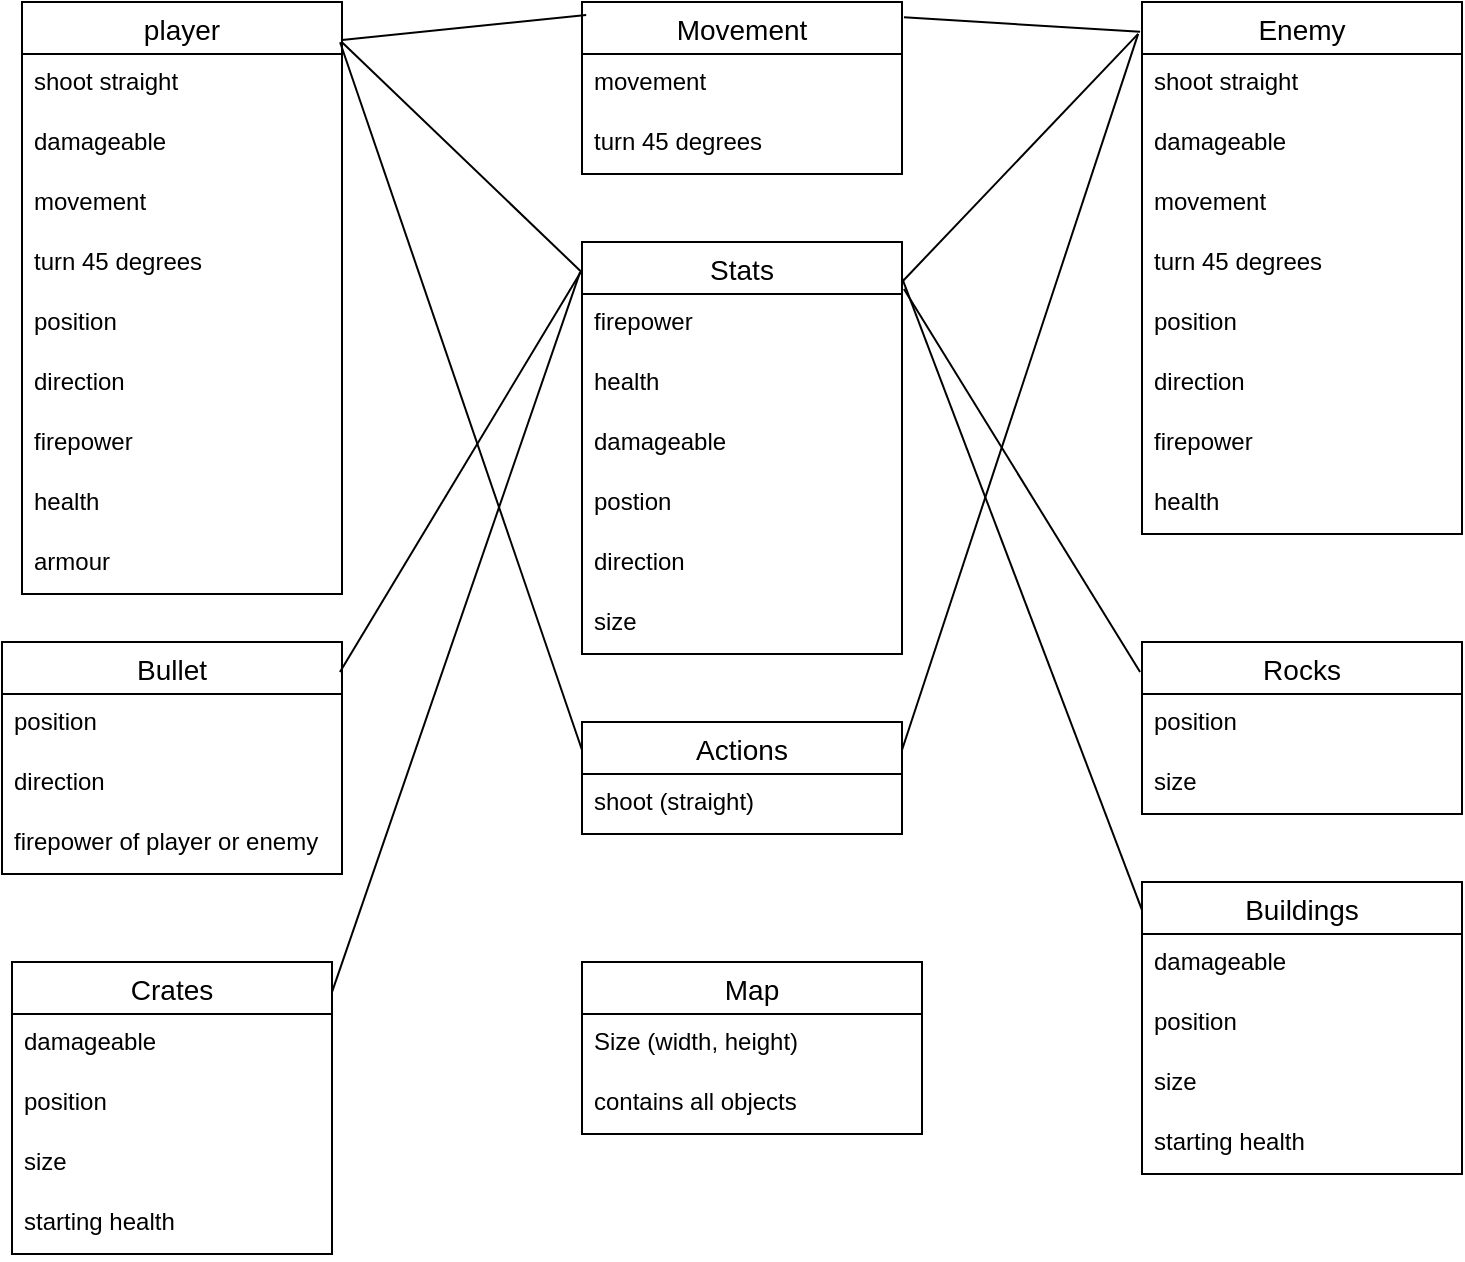 <mxfile version="16.6.1" type="device"><diagram id="hDjbYFd-A42VZt4xNcgr" name="Page-1"><mxGraphModel dx="1781" dy="764" grid="1" gridSize="10" guides="1" tooltips="1" connect="1" arrows="1" fold="1" page="0" pageScale="1" pageWidth="827" pageHeight="1169" math="0" shadow="0"><root><mxCell id="0"/><mxCell id="1" parent="0"/><mxCell id="7H8iXrDLmQpspiwA8b0E-1" value="player" style="swimlane;fontStyle=0;childLayout=stackLayout;horizontal=1;startSize=26;horizontalStack=0;resizeParent=1;resizeParentMax=0;resizeLast=0;collapsible=1;marginBottom=0;align=center;fontSize=14;" vertex="1" parent="1"><mxGeometry x="-160" y="40" width="160" height="296" as="geometry"/></mxCell><mxCell id="7H8iXrDLmQpspiwA8b0E-4" value="shoot straight" style="text;strokeColor=none;fillColor=none;spacingLeft=4;spacingRight=4;overflow=hidden;rotatable=0;points=[[0,0.5],[1,0.5]];portConstraint=eastwest;fontSize=12;" vertex="1" parent="7H8iXrDLmQpspiwA8b0E-1"><mxGeometry y="26" width="160" height="30" as="geometry"/></mxCell><mxCell id="7H8iXrDLmQpspiwA8b0E-5" value="damageable" style="text;strokeColor=none;fillColor=none;spacingLeft=4;spacingRight=4;overflow=hidden;rotatable=0;points=[[0,0.5],[1,0.5]];portConstraint=eastwest;fontSize=12;" vertex="1" parent="7H8iXrDLmQpspiwA8b0E-1"><mxGeometry y="56" width="160" height="30" as="geometry"/></mxCell><mxCell id="7H8iXrDLmQpspiwA8b0E-94" value="movement" style="text;strokeColor=none;fillColor=none;spacingLeft=4;spacingRight=4;overflow=hidden;rotatable=0;points=[[0,0.5],[1,0.5]];portConstraint=eastwest;fontSize=12;" vertex="1" parent="7H8iXrDLmQpspiwA8b0E-1"><mxGeometry y="86" width="160" height="30" as="geometry"/></mxCell><mxCell id="7H8iXrDLmQpspiwA8b0E-96" value="turn 45 degrees" style="text;strokeColor=none;fillColor=none;spacingLeft=4;spacingRight=4;overflow=hidden;rotatable=0;points=[[0,0.5],[1,0.5]];portConstraint=eastwest;fontSize=12;" vertex="1" parent="7H8iXrDLmQpspiwA8b0E-1"><mxGeometry y="116" width="160" height="30" as="geometry"/></mxCell><mxCell id="7H8iXrDLmQpspiwA8b0E-98" value="position" style="text;strokeColor=none;fillColor=none;spacingLeft=4;spacingRight=4;overflow=hidden;rotatable=0;points=[[0,0.5],[1,0.5]];portConstraint=eastwest;fontSize=12;" vertex="1" parent="7H8iXrDLmQpspiwA8b0E-1"><mxGeometry y="146" width="160" height="30" as="geometry"/></mxCell><mxCell id="7H8iXrDLmQpspiwA8b0E-100" value="direction" style="text;strokeColor=none;fillColor=none;spacingLeft=4;spacingRight=4;overflow=hidden;rotatable=0;points=[[0,0.5],[1,0.5]];portConstraint=eastwest;fontSize=12;" vertex="1" parent="7H8iXrDLmQpspiwA8b0E-1"><mxGeometry y="176" width="160" height="30" as="geometry"/></mxCell><mxCell id="7H8iXrDLmQpspiwA8b0E-102" value="firepower" style="text;strokeColor=none;fillColor=none;spacingLeft=4;spacingRight=4;overflow=hidden;rotatable=0;points=[[0,0.5],[1,0.5]];portConstraint=eastwest;fontSize=12;" vertex="1" parent="7H8iXrDLmQpspiwA8b0E-1"><mxGeometry y="206" width="160" height="30" as="geometry"/></mxCell><mxCell id="7H8iXrDLmQpspiwA8b0E-104" value="health" style="text;strokeColor=none;fillColor=none;spacingLeft=4;spacingRight=4;overflow=hidden;rotatable=0;points=[[0,0.5],[1,0.5]];portConstraint=eastwest;fontSize=12;" vertex="1" parent="7H8iXrDLmQpspiwA8b0E-1"><mxGeometry y="236" width="160" height="30" as="geometry"/></mxCell><mxCell id="7H8iXrDLmQpspiwA8b0E-9" value="armour" style="text;strokeColor=none;fillColor=none;spacingLeft=4;spacingRight=4;overflow=hidden;rotatable=0;points=[[0,0.5],[1,0.5]];portConstraint=eastwest;fontSize=12;" vertex="1" parent="7H8iXrDLmQpspiwA8b0E-1"><mxGeometry y="266" width="160" height="30" as="geometry"/></mxCell><mxCell id="7H8iXrDLmQpspiwA8b0E-11" value="Enemy" style="swimlane;fontStyle=0;childLayout=stackLayout;horizontal=1;startSize=26;horizontalStack=0;resizeParent=1;resizeParentMax=0;resizeLast=0;collapsible=1;marginBottom=0;align=center;fontSize=14;" vertex="1" parent="1"><mxGeometry x="400" y="40" width="160" height="266" as="geometry"/></mxCell><mxCell id="7H8iXrDLmQpspiwA8b0E-14" value="shoot straight" style="text;strokeColor=none;fillColor=none;spacingLeft=4;spacingRight=4;overflow=hidden;rotatable=0;points=[[0,0.5],[1,0.5]];portConstraint=eastwest;fontSize=12;" vertex="1" parent="7H8iXrDLmQpspiwA8b0E-11"><mxGeometry y="26" width="160" height="30" as="geometry"/></mxCell><mxCell id="7H8iXrDLmQpspiwA8b0E-15" value="damageable" style="text;strokeColor=none;fillColor=none;spacingLeft=4;spacingRight=4;overflow=hidden;rotatable=0;points=[[0,0.5],[1,0.5]];portConstraint=eastwest;fontSize=12;" vertex="1" parent="7H8iXrDLmQpspiwA8b0E-11"><mxGeometry y="56" width="160" height="30" as="geometry"/></mxCell><mxCell id="7H8iXrDLmQpspiwA8b0E-95" value="movement" style="text;strokeColor=none;fillColor=none;spacingLeft=4;spacingRight=4;overflow=hidden;rotatable=0;points=[[0,0.5],[1,0.5]];portConstraint=eastwest;fontSize=12;" vertex="1" parent="7H8iXrDLmQpspiwA8b0E-11"><mxGeometry y="86" width="160" height="30" as="geometry"/></mxCell><mxCell id="7H8iXrDLmQpspiwA8b0E-97" value="turn 45 degrees" style="text;strokeColor=none;fillColor=none;spacingLeft=4;spacingRight=4;overflow=hidden;rotatable=0;points=[[0,0.5],[1,0.5]];portConstraint=eastwest;fontSize=12;" vertex="1" parent="7H8iXrDLmQpspiwA8b0E-11"><mxGeometry y="116" width="160" height="30" as="geometry"/></mxCell><mxCell id="7H8iXrDLmQpspiwA8b0E-99" value="position" style="text;strokeColor=none;fillColor=none;spacingLeft=4;spacingRight=4;overflow=hidden;rotatable=0;points=[[0,0.5],[1,0.5]];portConstraint=eastwest;fontSize=12;" vertex="1" parent="7H8iXrDLmQpspiwA8b0E-11"><mxGeometry y="146" width="160" height="30" as="geometry"/></mxCell><mxCell id="7H8iXrDLmQpspiwA8b0E-101" value="direction" style="text;strokeColor=none;fillColor=none;spacingLeft=4;spacingRight=4;overflow=hidden;rotatable=0;points=[[0,0.5],[1,0.5]];portConstraint=eastwest;fontSize=12;" vertex="1" parent="7H8iXrDLmQpspiwA8b0E-11"><mxGeometry y="176" width="160" height="30" as="geometry"/></mxCell><mxCell id="7H8iXrDLmQpspiwA8b0E-103" value="firepower" style="text;strokeColor=none;fillColor=none;spacingLeft=4;spacingRight=4;overflow=hidden;rotatable=0;points=[[0,0.5],[1,0.5]];portConstraint=eastwest;fontSize=12;" vertex="1" parent="7H8iXrDLmQpspiwA8b0E-11"><mxGeometry y="206" width="160" height="30" as="geometry"/></mxCell><mxCell id="7H8iXrDLmQpspiwA8b0E-105" value="health" style="text;strokeColor=none;fillColor=none;spacingLeft=4;spacingRight=4;overflow=hidden;rotatable=0;points=[[0,0.5],[1,0.5]];portConstraint=eastwest;fontSize=12;" vertex="1" parent="7H8iXrDLmQpspiwA8b0E-11"><mxGeometry y="236" width="160" height="30" as="geometry"/></mxCell><mxCell id="7H8iXrDLmQpspiwA8b0E-20" value="Crates" style="swimlane;fontStyle=0;childLayout=stackLayout;horizontal=1;startSize=26;horizontalStack=0;resizeParent=1;resizeParentMax=0;resizeLast=0;collapsible=1;marginBottom=0;align=center;fontSize=14;" vertex="1" parent="1"><mxGeometry x="-165" y="520" width="160" height="146" as="geometry"/></mxCell><mxCell id="7H8iXrDLmQpspiwA8b0E-24" value="damageable" style="text;strokeColor=none;fillColor=none;spacingLeft=4;spacingRight=4;overflow=hidden;rotatable=0;points=[[0,0.5],[1,0.5]];portConstraint=eastwest;fontSize=12;" vertex="1" parent="7H8iXrDLmQpspiwA8b0E-20"><mxGeometry y="26" width="160" height="30" as="geometry"/></mxCell><mxCell id="7H8iXrDLmQpspiwA8b0E-25" value="position" style="text;strokeColor=none;fillColor=none;spacingLeft=4;spacingRight=4;overflow=hidden;rotatable=0;points=[[0,0.5],[1,0.5]];portConstraint=eastwest;fontSize=12;" vertex="1" parent="7H8iXrDLmQpspiwA8b0E-20"><mxGeometry y="56" width="160" height="30" as="geometry"/></mxCell><mxCell id="7H8iXrDLmQpspiwA8b0E-26" value="size" style="text;strokeColor=none;fillColor=none;spacingLeft=4;spacingRight=4;overflow=hidden;rotatable=0;points=[[0,0.5],[1,0.5]];portConstraint=eastwest;fontSize=12;" vertex="1" parent="7H8iXrDLmQpspiwA8b0E-20"><mxGeometry y="86" width="160" height="30" as="geometry"/></mxCell><mxCell id="7H8iXrDLmQpspiwA8b0E-27" value="starting health" style="text;strokeColor=none;fillColor=none;spacingLeft=4;spacingRight=4;overflow=hidden;rotatable=0;points=[[0,0.5],[1,0.5]];portConstraint=eastwest;fontSize=12;" vertex="1" parent="7H8iXrDLmQpspiwA8b0E-20"><mxGeometry y="116" width="160" height="30" as="geometry"/></mxCell><mxCell id="7H8iXrDLmQpspiwA8b0E-28" value="Buildings" style="swimlane;fontStyle=0;childLayout=stackLayout;horizontal=1;startSize=26;horizontalStack=0;resizeParent=1;resizeParentMax=0;resizeLast=0;collapsible=1;marginBottom=0;align=center;fontSize=14;" vertex="1" parent="1"><mxGeometry x="400" y="480" width="160" height="146" as="geometry"/></mxCell><mxCell id="7H8iXrDLmQpspiwA8b0E-29" value="damageable" style="text;strokeColor=none;fillColor=none;spacingLeft=4;spacingRight=4;overflow=hidden;rotatable=0;points=[[0,0.5],[1,0.5]];portConstraint=eastwest;fontSize=12;" vertex="1" parent="7H8iXrDLmQpspiwA8b0E-28"><mxGeometry y="26" width="160" height="30" as="geometry"/></mxCell><mxCell id="7H8iXrDLmQpspiwA8b0E-30" value="position" style="text;strokeColor=none;fillColor=none;spacingLeft=4;spacingRight=4;overflow=hidden;rotatable=0;points=[[0,0.5],[1,0.5]];portConstraint=eastwest;fontSize=12;" vertex="1" parent="7H8iXrDLmQpspiwA8b0E-28"><mxGeometry y="56" width="160" height="30" as="geometry"/></mxCell><mxCell id="7H8iXrDLmQpspiwA8b0E-31" value="size" style="text;strokeColor=none;fillColor=none;spacingLeft=4;spacingRight=4;overflow=hidden;rotatable=0;points=[[0,0.5],[1,0.5]];portConstraint=eastwest;fontSize=12;" vertex="1" parent="7H8iXrDLmQpspiwA8b0E-28"><mxGeometry y="86" width="160" height="30" as="geometry"/></mxCell><mxCell id="7H8iXrDLmQpspiwA8b0E-32" value="starting health" style="text;strokeColor=none;fillColor=none;spacingLeft=4;spacingRight=4;overflow=hidden;rotatable=0;points=[[0,0.5],[1,0.5]];portConstraint=eastwest;fontSize=12;" vertex="1" parent="7H8iXrDLmQpspiwA8b0E-28"><mxGeometry y="116" width="160" height="30" as="geometry"/></mxCell><mxCell id="7H8iXrDLmQpspiwA8b0E-33" value="Rocks" style="swimlane;fontStyle=0;childLayout=stackLayout;horizontal=1;startSize=26;horizontalStack=0;resizeParent=1;resizeParentMax=0;resizeLast=0;collapsible=1;marginBottom=0;align=center;fontSize=14;" vertex="1" parent="1"><mxGeometry x="400" y="360" width="160" height="86" as="geometry"/></mxCell><mxCell id="7H8iXrDLmQpspiwA8b0E-35" value="position" style="text;strokeColor=none;fillColor=none;spacingLeft=4;spacingRight=4;overflow=hidden;rotatable=0;points=[[0,0.5],[1,0.5]];portConstraint=eastwest;fontSize=12;" vertex="1" parent="7H8iXrDLmQpspiwA8b0E-33"><mxGeometry y="26" width="160" height="30" as="geometry"/></mxCell><mxCell id="7H8iXrDLmQpspiwA8b0E-36" value="size" style="text;strokeColor=none;fillColor=none;spacingLeft=4;spacingRight=4;overflow=hidden;rotatable=0;points=[[0,0.5],[1,0.5]];portConstraint=eastwest;fontSize=12;" vertex="1" parent="7H8iXrDLmQpspiwA8b0E-33"><mxGeometry y="56" width="160" height="30" as="geometry"/></mxCell><mxCell id="7H8iXrDLmQpspiwA8b0E-38" value="Bullet" style="swimlane;fontStyle=0;childLayout=stackLayout;horizontal=1;startSize=26;horizontalStack=0;resizeParent=1;resizeParentMax=0;resizeLast=0;collapsible=1;marginBottom=0;align=center;fontSize=14;" vertex="1" parent="1"><mxGeometry x="-170" y="360" width="170" height="116" as="geometry"/></mxCell><mxCell id="7H8iXrDLmQpspiwA8b0E-39" value="position" style="text;strokeColor=none;fillColor=none;spacingLeft=4;spacingRight=4;overflow=hidden;rotatable=0;points=[[0,0.5],[1,0.5]];portConstraint=eastwest;fontSize=12;" vertex="1" parent="7H8iXrDLmQpspiwA8b0E-38"><mxGeometry y="26" width="170" height="30" as="geometry"/></mxCell><mxCell id="7H8iXrDLmQpspiwA8b0E-41" value="direction" style="text;strokeColor=none;fillColor=none;spacingLeft=4;spacingRight=4;overflow=hidden;rotatable=0;points=[[0,0.5],[1,0.5]];portConstraint=eastwest;fontSize=12;" vertex="1" parent="7H8iXrDLmQpspiwA8b0E-38"><mxGeometry y="56" width="170" height="30" as="geometry"/></mxCell><mxCell id="7H8iXrDLmQpspiwA8b0E-42" value="firepower of player or enemy" style="text;strokeColor=none;fillColor=none;spacingLeft=4;spacingRight=4;overflow=hidden;rotatable=0;points=[[0,0.5],[1,0.5]];portConstraint=eastwest;fontSize=12;" vertex="1" parent="7H8iXrDLmQpspiwA8b0E-38"><mxGeometry y="86" width="170" height="30" as="geometry"/></mxCell><mxCell id="7H8iXrDLmQpspiwA8b0E-43" value="Map" style="swimlane;fontStyle=0;childLayout=stackLayout;horizontal=1;startSize=26;horizontalStack=0;resizeParent=1;resizeParentMax=0;resizeLast=0;collapsible=1;marginBottom=0;align=center;fontSize=14;" vertex="1" parent="1"><mxGeometry x="120" y="520" width="170" height="86" as="geometry"/></mxCell><mxCell id="7H8iXrDLmQpspiwA8b0E-44" value="Size (width, height)" style="text;strokeColor=none;fillColor=none;spacingLeft=4;spacingRight=4;overflow=hidden;rotatable=0;points=[[0,0.5],[1,0.5]];portConstraint=eastwest;fontSize=12;" vertex="1" parent="7H8iXrDLmQpspiwA8b0E-43"><mxGeometry y="26" width="170" height="30" as="geometry"/></mxCell><mxCell id="7H8iXrDLmQpspiwA8b0E-45" value="contains all objects" style="text;strokeColor=none;fillColor=none;spacingLeft=4;spacingRight=4;overflow=hidden;rotatable=0;points=[[0,0.5],[1,0.5]];portConstraint=eastwest;fontSize=12;" vertex="1" parent="7H8iXrDLmQpspiwA8b0E-43"><mxGeometry y="56" width="170" height="30" as="geometry"/></mxCell><mxCell id="7H8iXrDLmQpspiwA8b0E-47" value="Movement" style="swimlane;fontStyle=0;childLayout=stackLayout;horizontal=1;startSize=26;horizontalStack=0;resizeParent=1;resizeParentMax=0;resizeLast=0;collapsible=1;marginBottom=0;align=center;fontSize=14;" vertex="1" parent="1"><mxGeometry x="120" y="40" width="160" height="86" as="geometry"/></mxCell><mxCell id="7H8iXrDLmQpspiwA8b0E-48" value="movement" style="text;strokeColor=none;fillColor=none;spacingLeft=4;spacingRight=4;overflow=hidden;rotatable=0;points=[[0,0.5],[1,0.5]];portConstraint=eastwest;fontSize=12;" vertex="1" parent="7H8iXrDLmQpspiwA8b0E-47"><mxGeometry y="26" width="160" height="30" as="geometry"/></mxCell><mxCell id="7H8iXrDLmQpspiwA8b0E-49" value="turn 45 degrees" style="text;strokeColor=none;fillColor=none;spacingLeft=4;spacingRight=4;overflow=hidden;rotatable=0;points=[[0,0.5],[1,0.5]];portConstraint=eastwest;fontSize=12;" vertex="1" parent="7H8iXrDLmQpspiwA8b0E-47"><mxGeometry y="56" width="160" height="30" as="geometry"/></mxCell><mxCell id="7H8iXrDLmQpspiwA8b0E-56" value="" style="endArrow=none;html=1;rounded=0;exitX=1;exitY=0.064;exitDx=0;exitDy=0;exitPerimeter=0;entryX=0.013;entryY=0.075;entryDx=0;entryDy=0;entryPerimeter=0;" edge="1" parent="1" source="7H8iXrDLmQpspiwA8b0E-1" target="7H8iXrDLmQpspiwA8b0E-47"><mxGeometry relative="1" as="geometry"><mxPoint x="40" y="340" as="sourcePoint"/><mxPoint x="200" y="340" as="targetPoint"/></mxGeometry></mxCell><mxCell id="7H8iXrDLmQpspiwA8b0E-57" value="" style="endArrow=none;html=1;rounded=0;entryX=-0.006;entryY=0.056;entryDx=0;entryDy=0;entryPerimeter=0;exitX=1.006;exitY=0.089;exitDx=0;exitDy=0;exitPerimeter=0;" edge="1" parent="1" source="7H8iXrDLmQpspiwA8b0E-47" target="7H8iXrDLmQpspiwA8b0E-11"><mxGeometry relative="1" as="geometry"><mxPoint x="290" y="280" as="sourcePoint"/><mxPoint x="440" y="50" as="targetPoint"/></mxGeometry></mxCell><mxCell id="7H8iXrDLmQpspiwA8b0E-58" value="Stats" style="swimlane;fontStyle=0;childLayout=stackLayout;horizontal=1;startSize=26;horizontalStack=0;resizeParent=1;resizeParentMax=0;resizeLast=0;collapsible=1;marginBottom=0;align=center;fontSize=14;" vertex="1" parent="1"><mxGeometry x="120" y="160" width="160" height="206" as="geometry"/></mxCell><mxCell id="7H8iXrDLmQpspiwA8b0E-62" value="firepower" style="text;strokeColor=none;fillColor=none;spacingLeft=4;spacingRight=4;overflow=hidden;rotatable=0;points=[[0,0.5],[1,0.5]];portConstraint=eastwest;fontSize=12;" vertex="1" parent="7H8iXrDLmQpspiwA8b0E-58"><mxGeometry y="26" width="160" height="30" as="geometry"/></mxCell><mxCell id="7H8iXrDLmQpspiwA8b0E-65" value="health" style="text;strokeColor=none;fillColor=none;spacingLeft=4;spacingRight=4;overflow=hidden;rotatable=0;points=[[0,0.5],[1,0.5]];portConstraint=eastwest;fontSize=12;" vertex="1" parent="7H8iXrDLmQpspiwA8b0E-58"><mxGeometry y="56" width="160" height="30" as="geometry"/></mxCell><mxCell id="7H8iXrDLmQpspiwA8b0E-68" value="damageable" style="text;strokeColor=none;fillColor=none;spacingLeft=4;spacingRight=4;overflow=hidden;rotatable=0;points=[[0,0.5],[1,0.5]];portConstraint=eastwest;fontSize=12;" vertex="1" parent="7H8iXrDLmQpspiwA8b0E-58"><mxGeometry y="86" width="160" height="30" as="geometry"/></mxCell><mxCell id="7H8iXrDLmQpspiwA8b0E-131" value="postion" style="text;strokeColor=none;fillColor=none;spacingLeft=4;spacingRight=4;overflow=hidden;rotatable=0;points=[[0,0.5],[1,0.5]];portConstraint=eastwest;fontSize=12;" vertex="1" parent="7H8iXrDLmQpspiwA8b0E-58"><mxGeometry y="116" width="160" height="30" as="geometry"/></mxCell><mxCell id="7H8iXrDLmQpspiwA8b0E-53" value="direction" style="text;strokeColor=none;fillColor=none;spacingLeft=4;spacingRight=4;overflow=hidden;rotatable=0;points=[[0,0.5],[1,0.5]];portConstraint=eastwest;fontSize=12;" vertex="1" parent="7H8iXrDLmQpspiwA8b0E-58"><mxGeometry y="146" width="160" height="30" as="geometry"/></mxCell><mxCell id="7H8iXrDLmQpspiwA8b0E-133" value="size" style="text;strokeColor=none;fillColor=none;spacingLeft=4;spacingRight=4;overflow=hidden;rotatable=0;points=[[0,0.5],[1,0.5]];portConstraint=eastwest;fontSize=12;" vertex="1" parent="7H8iXrDLmQpspiwA8b0E-58"><mxGeometry y="176" width="160" height="30" as="geometry"/></mxCell><mxCell id="7H8iXrDLmQpspiwA8b0E-63" value="" style="endArrow=none;html=1;rounded=0;exitX=1;exitY=0.068;exitDx=0;exitDy=0;exitPerimeter=0;entryX=0;entryY=0.074;entryDx=0;entryDy=0;entryPerimeter=0;" edge="1" parent="1" source="7H8iXrDLmQpspiwA8b0E-1" target="7H8iXrDLmQpspiwA8b0E-58"><mxGeometry relative="1" as="geometry"><mxPoint x="-100" y="260" as="sourcePoint"/><mxPoint x="60" y="260" as="targetPoint"/></mxGeometry></mxCell><mxCell id="7H8iXrDLmQpspiwA8b0E-64" value="" style="endArrow=none;html=1;rounded=0;exitX=-0.012;exitY=0.06;exitDx=0;exitDy=0;exitPerimeter=0;entryX=1;entryY=0.097;entryDx=0;entryDy=0;entryPerimeter=0;" edge="1" parent="1" source="7H8iXrDLmQpspiwA8b0E-11" target="7H8iXrDLmQpspiwA8b0E-58"><mxGeometry relative="1" as="geometry"><mxPoint x="320" y="79.998" as="sourcePoint"/><mxPoint x="440" y="284.07" as="targetPoint"/></mxGeometry></mxCell><mxCell id="7H8iXrDLmQpspiwA8b0E-66" value="Actions" style="swimlane;fontStyle=0;childLayout=stackLayout;horizontal=1;startSize=26;horizontalStack=0;resizeParent=1;resizeParentMax=0;resizeLast=0;collapsible=1;marginBottom=0;align=center;fontSize=14;" vertex="1" parent="1"><mxGeometry x="120" y="400" width="160" height="56" as="geometry"/></mxCell><mxCell id="7H8iXrDLmQpspiwA8b0E-67" value="shoot (straight)" style="text;strokeColor=none;fillColor=none;spacingLeft=4;spacingRight=4;overflow=hidden;rotatable=0;points=[[0,0.5],[1,0.5]];portConstraint=eastwest;fontSize=12;" vertex="1" parent="7H8iXrDLmQpspiwA8b0E-66"><mxGeometry y="26" width="160" height="30" as="geometry"/></mxCell><mxCell id="7H8iXrDLmQpspiwA8b0E-121" value="" style="endArrow=none;html=1;rounded=0;exitX=0.994;exitY=0.068;exitDx=0;exitDy=0;exitPerimeter=0;entryX=0;entryY=0.25;entryDx=0;entryDy=0;" edge="1" parent="1" source="7H8iXrDLmQpspiwA8b0E-1" target="7H8iXrDLmQpspiwA8b0E-66"><mxGeometry relative="1" as="geometry"><mxPoint x="120" y="510" as="sourcePoint"/><mxPoint x="280" y="510" as="targetPoint"/></mxGeometry></mxCell><mxCell id="7H8iXrDLmQpspiwA8b0E-122" value="" style="endArrow=none;html=1;rounded=0;exitX=-0.012;exitY=0.06;exitDx=0;exitDy=0;exitPerimeter=0;entryX=1;entryY=0.25;entryDx=0;entryDy=0;" edge="1" parent="1" source="7H8iXrDLmQpspiwA8b0E-11" target="7H8iXrDLmQpspiwA8b0E-66"><mxGeometry relative="1" as="geometry"><mxPoint x="310.0" y="70.128" as="sourcePoint"/><mxPoint x="430.96" y="424" as="targetPoint"/></mxGeometry></mxCell><mxCell id="7H8iXrDLmQpspiwA8b0E-123" value="" style="endArrow=none;html=1;rounded=0;exitX=0.994;exitY=0.129;exitDx=0;exitDy=0;exitPerimeter=0;entryX=0;entryY=0.068;entryDx=0;entryDy=0;entryPerimeter=0;" edge="1" parent="1" source="7H8iXrDLmQpspiwA8b0E-38" target="7H8iXrDLmQpspiwA8b0E-58"><mxGeometry relative="1" as="geometry"><mxPoint x="30" y="550" as="sourcePoint"/><mxPoint x="190" y="550" as="targetPoint"/></mxGeometry></mxCell><mxCell id="7H8iXrDLmQpspiwA8b0E-125" value="" style="endArrow=none;html=1;rounded=0;exitX=1.006;exitY=0.114;exitDx=0;exitDy=0;exitPerimeter=0;entryX=-0.006;entryY=0.174;entryDx=0;entryDy=0;entryPerimeter=0;" edge="1" parent="1" source="7H8iXrDLmQpspiwA8b0E-58" target="7H8iXrDLmQpspiwA8b0E-33"><mxGeometry relative="1" as="geometry"><mxPoint x="190" y="530" as="sourcePoint"/><mxPoint x="350" y="530" as="targetPoint"/></mxGeometry></mxCell><mxCell id="7H8iXrDLmQpspiwA8b0E-134" value="" style="endArrow=none;html=1;rounded=0;entryX=0;entryY=0.096;entryDx=0;entryDy=0;entryPerimeter=0;exitX=1;exitY=0.087;exitDx=0;exitDy=0;exitPerimeter=0;" edge="1" parent="1" source="7H8iXrDLmQpspiwA8b0E-58" target="7H8iXrDLmQpspiwA8b0E-28"><mxGeometry relative="1" as="geometry"><mxPoint x="250" y="600" as="sourcePoint"/><mxPoint x="410" y="600" as="targetPoint"/></mxGeometry></mxCell><mxCell id="7H8iXrDLmQpspiwA8b0E-135" value="" style="endArrow=none;html=1;rounded=0;exitX=1;exitY=0.103;exitDx=0;exitDy=0;exitPerimeter=0;entryX=-0.006;entryY=0.073;entryDx=0;entryDy=0;entryPerimeter=0;" edge="1" parent="1" source="7H8iXrDLmQpspiwA8b0E-20" target="7H8iXrDLmQpspiwA8b0E-58"><mxGeometry relative="1" as="geometry"><mxPoint x="70" y="610" as="sourcePoint"/><mxPoint x="230" y="610" as="targetPoint"/></mxGeometry></mxCell></root></mxGraphModel></diagram></mxfile>
